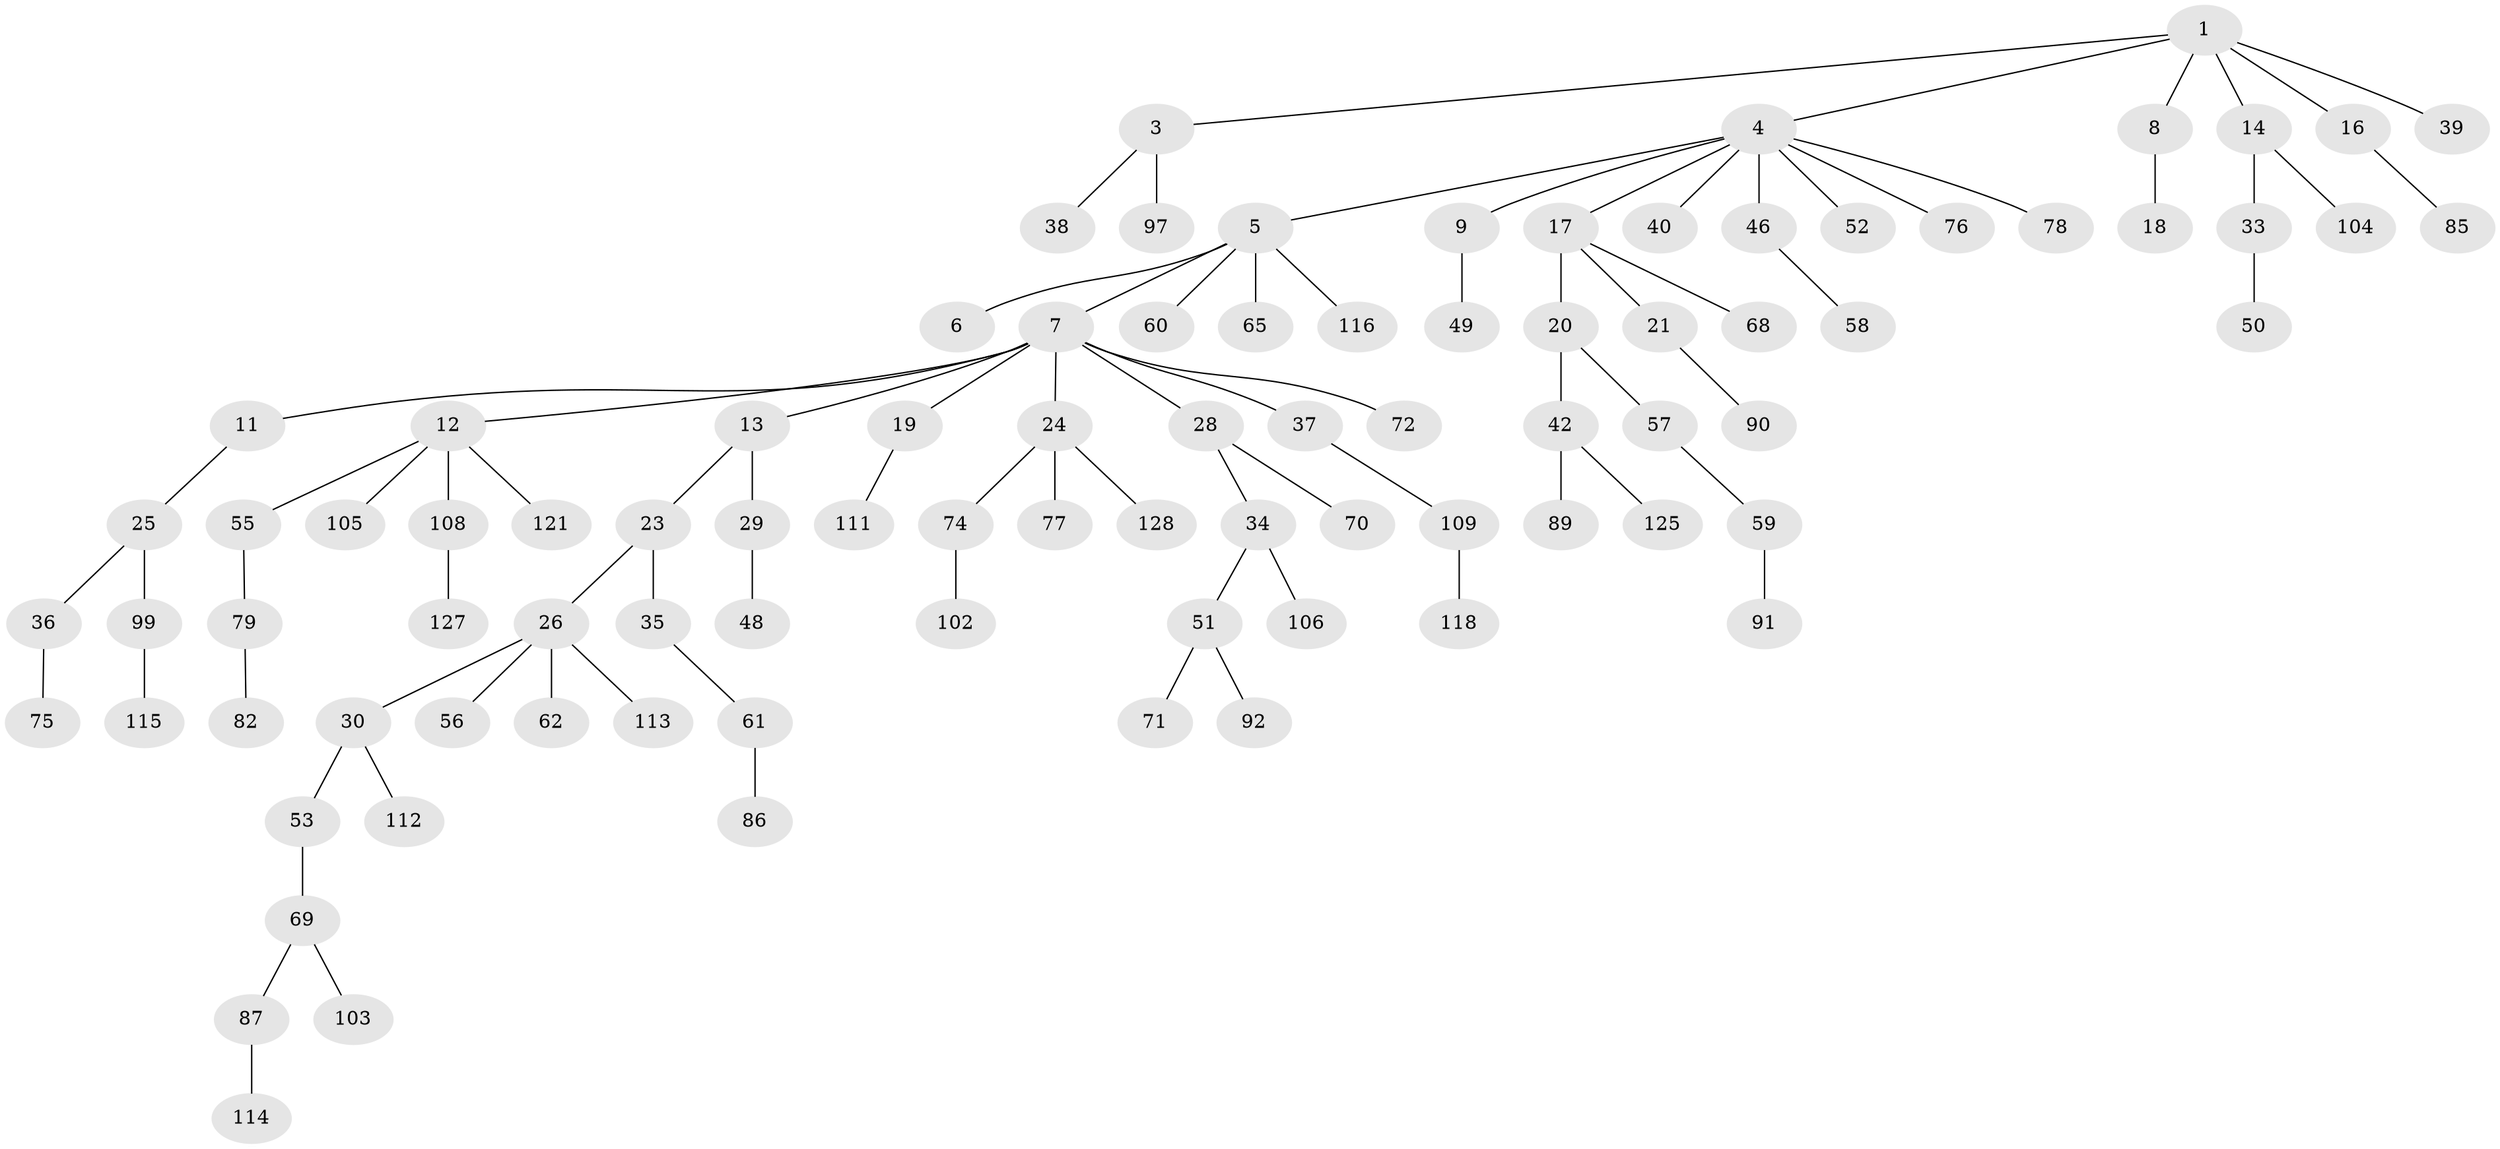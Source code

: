 // original degree distribution, {1: 0.4765625, 7: 0.0078125, 2: 0.2421875, 8: 0.015625, 5: 0.015625, 3: 0.203125, 4: 0.0390625}
// Generated by graph-tools (version 1.1) at 2025/11/02/27/25 16:11:27]
// undirected, 89 vertices, 88 edges
graph export_dot {
graph [start="1"]
  node [color=gray90,style=filled];
  1 [super="+2"];
  3 [super="+22"];
  4 [super="+15"];
  5 [super="+32"];
  6;
  7 [super="+10"];
  8;
  9;
  11 [super="+81"];
  12 [super="+94"];
  13;
  14 [super="+54"];
  16;
  17 [super="+64"];
  18;
  19 [super="+98"];
  20 [super="+43"];
  21;
  23 [super="+31"];
  24 [super="+27"];
  25 [super="+110"];
  26 [super="+47"];
  28 [super="+44"];
  29 [super="+67"];
  30 [super="+107"];
  33 [super="+45"];
  34 [super="+96"];
  35 [super="+41"];
  36 [super="+66"];
  37 [super="+88"];
  38;
  39;
  40;
  42 [super="+80"];
  46 [super="+63"];
  48;
  49;
  50;
  51;
  52;
  53;
  55;
  56;
  57;
  58;
  59 [super="+95"];
  60;
  61;
  62;
  65 [super="+83"];
  68 [super="+122"];
  69 [super="+84"];
  70;
  71;
  72 [super="+73"];
  74 [super="+100"];
  75 [super="+101"];
  76 [super="+124"];
  77;
  78;
  79 [super="+119"];
  82;
  85 [super="+93"];
  86;
  87;
  89;
  90;
  91;
  92 [super="+117"];
  97;
  99 [super="+123"];
  102;
  103;
  104;
  105;
  106;
  108 [super="+120"];
  109 [super="+126"];
  111;
  112;
  113;
  114;
  115;
  116;
  118;
  121;
  125;
  127;
  128;
  1 -- 16;
  1 -- 3;
  1 -- 4;
  1 -- 39;
  1 -- 8;
  1 -- 14;
  3 -- 97;
  3 -- 38;
  4 -- 5;
  4 -- 9;
  4 -- 17;
  4 -- 46;
  4 -- 52;
  4 -- 76;
  4 -- 40;
  4 -- 78;
  5 -- 6;
  5 -- 7;
  5 -- 65;
  5 -- 116;
  5 -- 60;
  7 -- 11;
  7 -- 12;
  7 -- 13;
  7 -- 19;
  7 -- 28;
  7 -- 72;
  7 -- 24;
  7 -- 37;
  8 -- 18;
  9 -- 49;
  11 -- 25;
  12 -- 55;
  12 -- 108;
  12 -- 105;
  12 -- 121;
  13 -- 23;
  13 -- 29;
  14 -- 33;
  14 -- 104;
  16 -- 85;
  17 -- 20;
  17 -- 21;
  17 -- 68;
  19 -- 111;
  20 -- 42;
  20 -- 57;
  21 -- 90;
  23 -- 26;
  23 -- 35;
  24 -- 74;
  24 -- 77;
  24 -- 128;
  25 -- 36;
  25 -- 99;
  26 -- 30;
  26 -- 62;
  26 -- 56;
  26 -- 113;
  28 -- 34;
  28 -- 70;
  29 -- 48;
  30 -- 53;
  30 -- 112;
  33 -- 50;
  34 -- 51;
  34 -- 106;
  35 -- 61;
  36 -- 75;
  37 -- 109;
  42 -- 125;
  42 -- 89;
  46 -- 58;
  51 -- 71;
  51 -- 92;
  53 -- 69;
  55 -- 79;
  57 -- 59;
  59 -- 91;
  61 -- 86;
  69 -- 87;
  69 -- 103;
  74 -- 102;
  79 -- 82;
  87 -- 114;
  99 -- 115;
  108 -- 127;
  109 -- 118;
}

